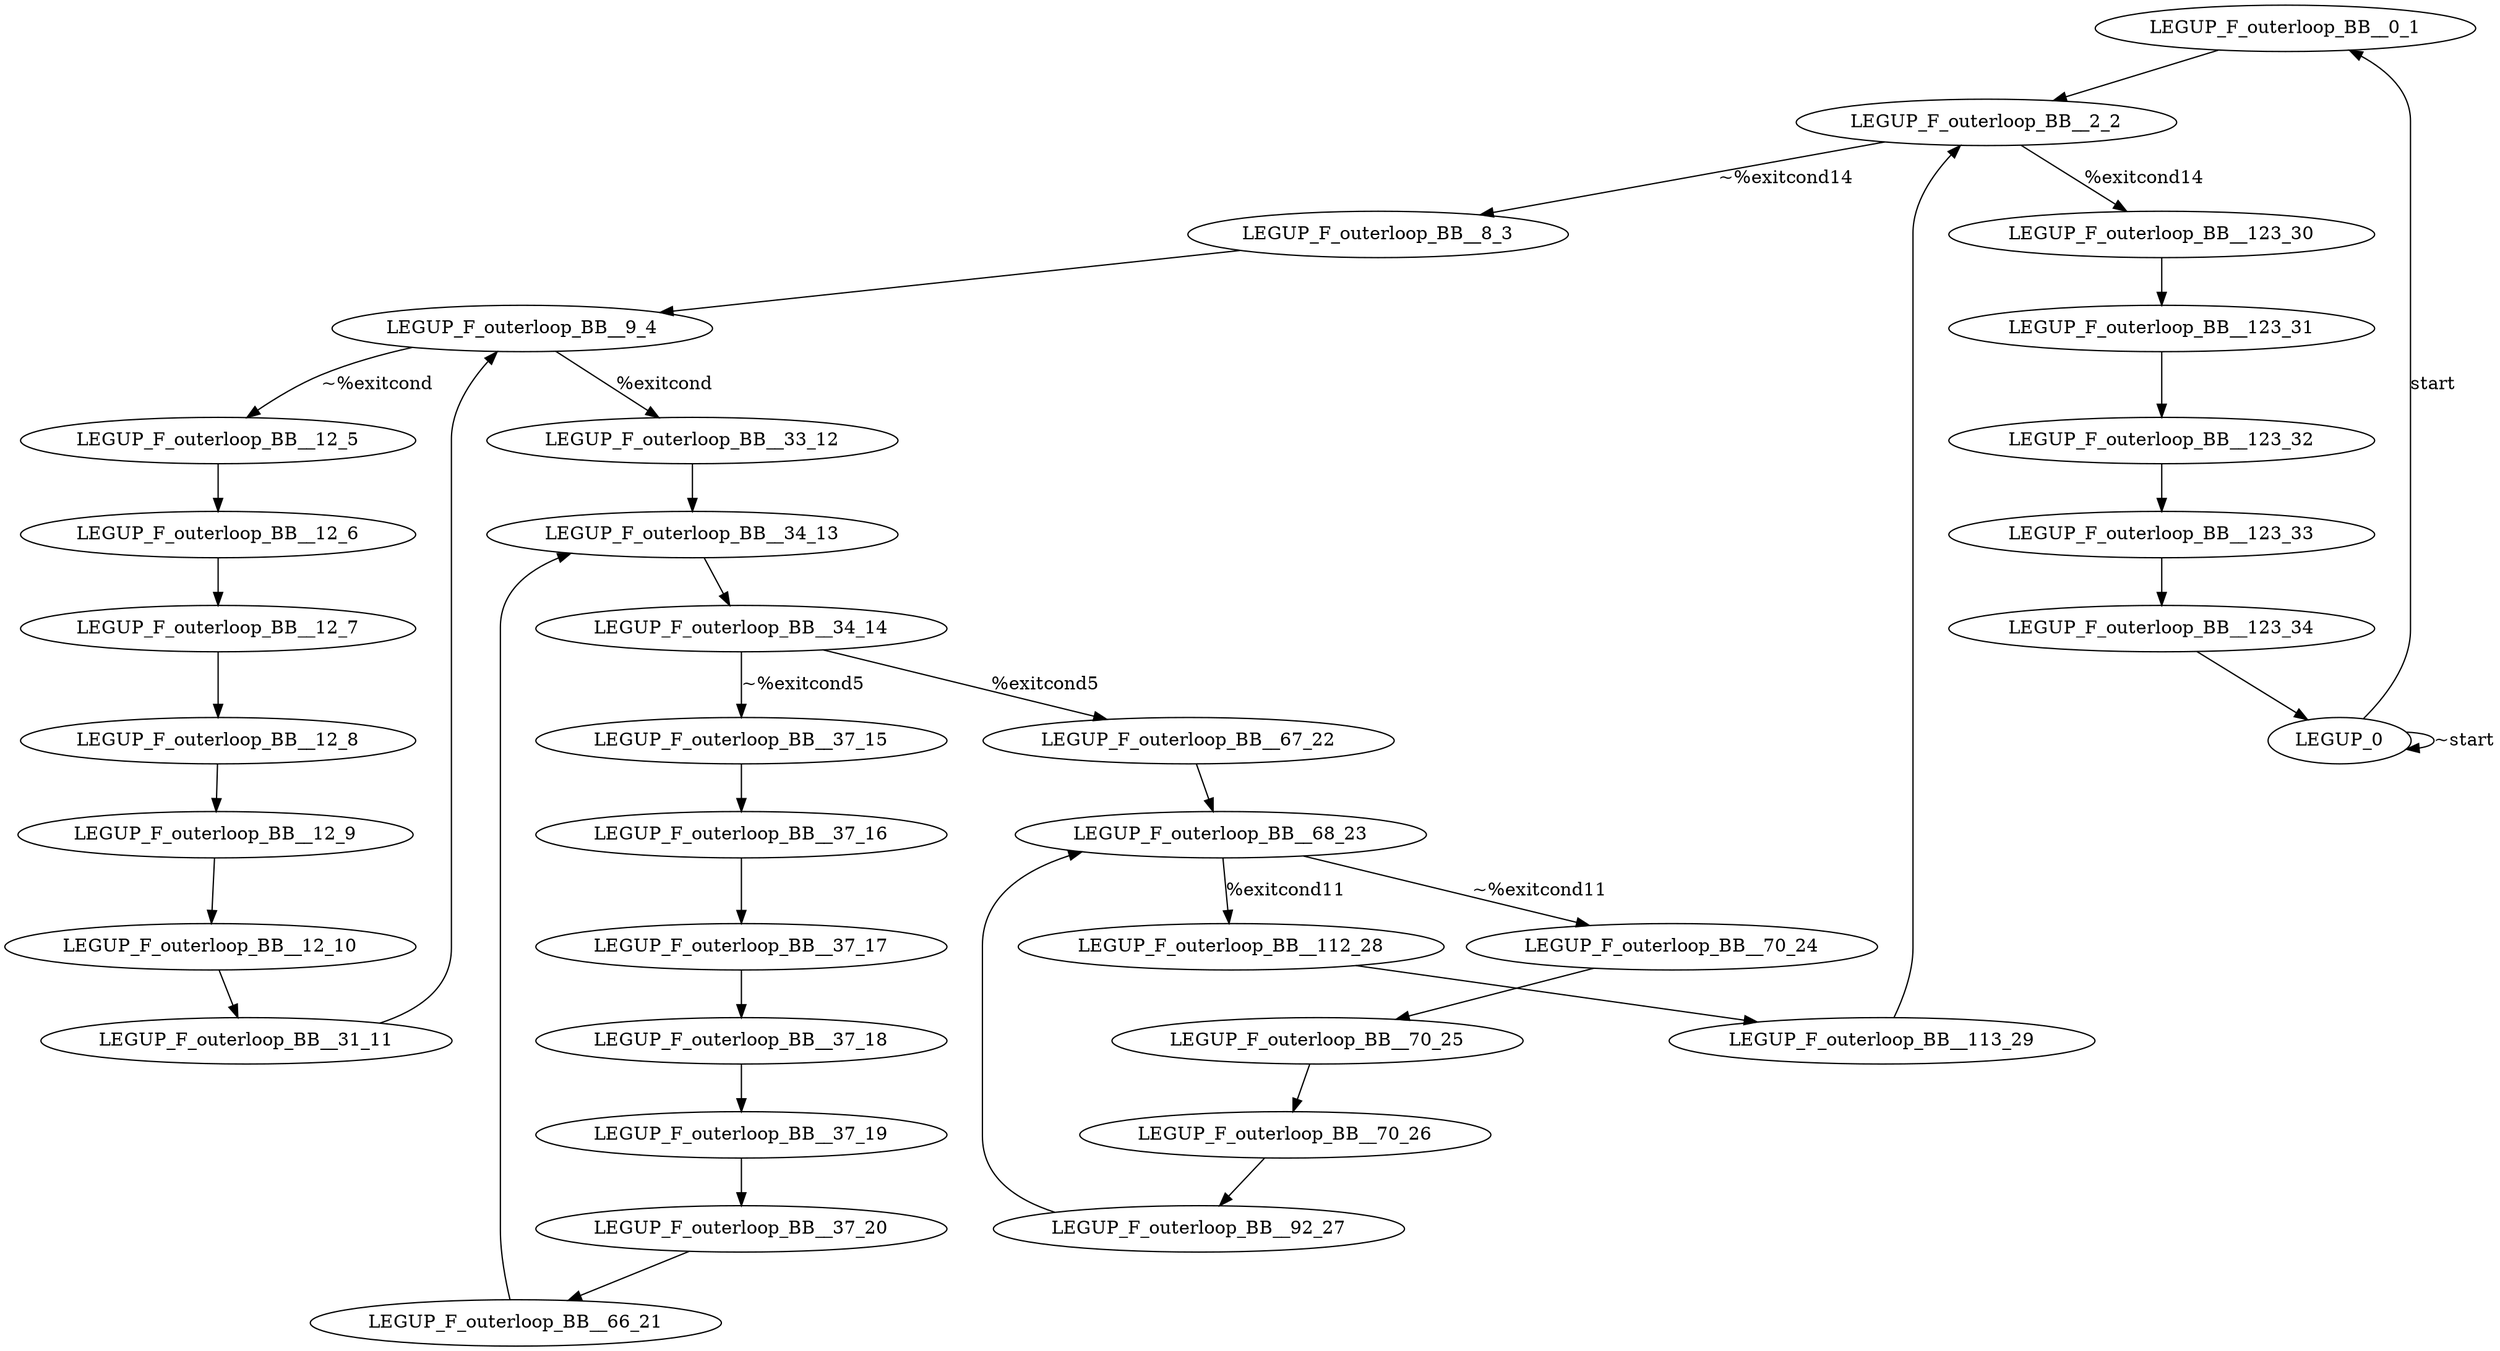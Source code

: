 digraph {
Node0x373e620[label="LEGUP_F_outerloop_BB__0_1"];
Node0x373e450[label="LEGUP_0"];
Node0x373e450 -> Node0x373e620[label="start"];
Node0x373e450 -> Node0x373e450[label="~start"];
Node0x373e7a0[label="LEGUP_F_outerloop_BB__2_2"];
Node0x373e620 -> Node0x373e7a0;
Node0x372a320[label="LEGUP_F_outerloop_BB__123_30"];
Node0x373e7a0 -> Node0x372a320[label="%exitcond14"];
Node0x373e920[label="LEGUP_F_outerloop_BB__8_3"];
Node0x373e7a0 -> Node0x373e920[label="~%exitcond14"];
Node0x3728fa0[label="LEGUP_F_outerloop_BB__9_4"];
Node0x373e920 -> Node0x3728fa0;
Node0x3729420[label="LEGUP_F_outerloop_BB__33_12"];
Node0x3728fa0 -> Node0x3729420[label="%exitcond"];
Node0x3729120[label="LEGUP_F_outerloop_BB__12_5"];
Node0x3728fa0 -> Node0x3729120[label="~%exitcond"];
Node0x372b480[label="LEGUP_F_outerloop_BB__12_6"];
Node0x3729120 -> Node0x372b480;
Node0x372b550[label="LEGUP_F_outerloop_BB__12_7"];
Node0x372b480 -> Node0x372b550;
Node0x372b620[label="LEGUP_F_outerloop_BB__12_8"];
Node0x372b550 -> Node0x372b620;
Node0x372b6f0[label="LEGUP_F_outerloop_BB__12_9"];
Node0x372b620 -> Node0x372b6f0;
Node0x372b7c0[label="LEGUP_F_outerloop_BB__12_10"];
Node0x372b6f0 -> Node0x372b7c0;
Node0x37292a0[label="LEGUP_F_outerloop_BB__31_11"];
Node0x372b7c0 -> Node0x37292a0;
Node0x37292a0 -> Node0x3728fa0;
Node0x37295a0[label="LEGUP_F_outerloop_BB__34_13"];
Node0x3729420 -> Node0x37295a0;
Node0x372a700[label="LEGUP_F_outerloop_BB__34_14"];
Node0x37295a0 -> Node0x372a700;
Node0x3729a20[label="LEGUP_F_outerloop_BB__67_22"];
Node0x372a700 -> Node0x3729a20[label="%exitcond5"];
Node0x3729720[label="LEGUP_F_outerloop_BB__37_15"];
Node0x372a700 -> Node0x3729720[label="~%exitcond5"];
Node0x372a950[label="LEGUP_F_outerloop_BB__37_16"];
Node0x3729720 -> Node0x372a950;
Node0x372aa20[label="LEGUP_F_outerloop_BB__37_17"];
Node0x372a950 -> Node0x372aa20;
Node0x372aaf0[label="LEGUP_F_outerloop_BB__37_18"];
Node0x372aa20 -> Node0x372aaf0;
Node0x372abc0[label="LEGUP_F_outerloop_BB__37_19"];
Node0x372aaf0 -> Node0x372abc0;
Node0x372ac90[label="LEGUP_F_outerloop_BB__37_20"];
Node0x372abc0 -> Node0x372ac90;
Node0x37298a0[label="LEGUP_F_outerloop_BB__66_21"];
Node0x372ac90 -> Node0x37298a0;
Node0x37298a0 -> Node0x37295a0;
Node0x3729ba0[label="LEGUP_F_outerloop_BB__68_23"];
Node0x3729a20 -> Node0x3729ba0;
Node0x372a020[label="LEGUP_F_outerloop_BB__112_28"];
Node0x3729ba0 -> Node0x372a020[label="%exitcond11"];
Node0x3729d20[label="LEGUP_F_outerloop_BB__70_24"];
Node0x3729ba0 -> Node0x3729d20[label="~%exitcond11"];
Node0x372bd40[label="LEGUP_F_outerloop_BB__70_25"];
Node0x3729d20 -> Node0x372bd40;
Node0x372be10[label="LEGUP_F_outerloop_BB__70_26"];
Node0x372bd40 -> Node0x372be10;
Node0x3729ea0[label="LEGUP_F_outerloop_BB__92_27"];
Node0x372be10 -> Node0x3729ea0;
Node0x3729ea0 -> Node0x3729ba0;
Node0x372a1a0[label="LEGUP_F_outerloop_BB__113_29"];
Node0x372a020 -> Node0x372a1a0;
Node0x372a1a0 -> Node0x373e7a0;
Node0x372c6a0[label="LEGUP_F_outerloop_BB__123_31"];
Node0x372a320 -> Node0x372c6a0;
Node0x372c770[label="LEGUP_F_outerloop_BB__123_32"];
Node0x372c6a0 -> Node0x372c770;
Node0x372c840[label="LEGUP_F_outerloop_BB__123_33"];
Node0x372c770 -> Node0x372c840;
Node0x372c910[label="LEGUP_F_outerloop_BB__123_34"];
Node0x372c840 -> Node0x372c910;
Node0x372c910 -> Node0x373e450;
}
